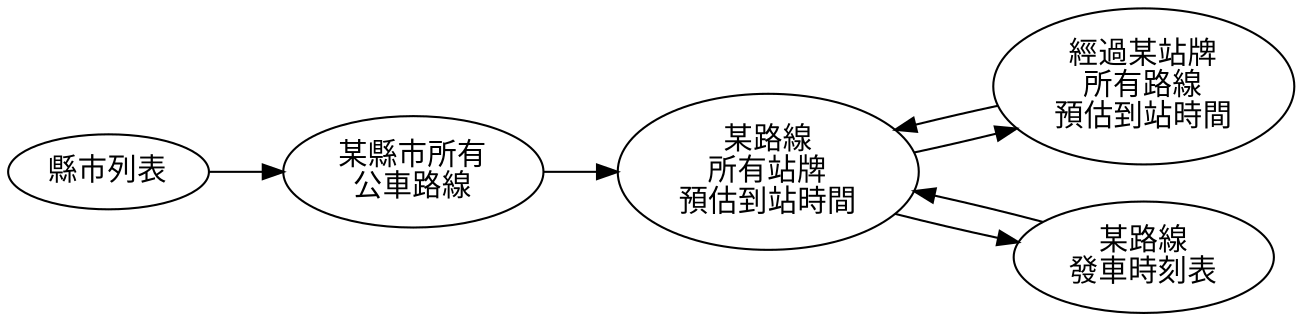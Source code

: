 // dot -Tsvg study-map.dot > study-map.svg
digraph "javascript 學習地圖" {

    rankdir = LR;
    overlap = scale;

    index [ label="縣市列表" ];
    city_routes [ label="某縣市所有\n公車路線" ];
    route_est [ label="某路線\n所有站牌\n預估到站時間" ];
    stop_est [ label="經過某站牌\n所有路線\n預估到站時間" ];
    time_table [ label="某路線\n發車時刻表" ];

    index -> city_routes -> route_est -> stop_est;
    stop_est -> route_est -> time_table -> route_est;
}

